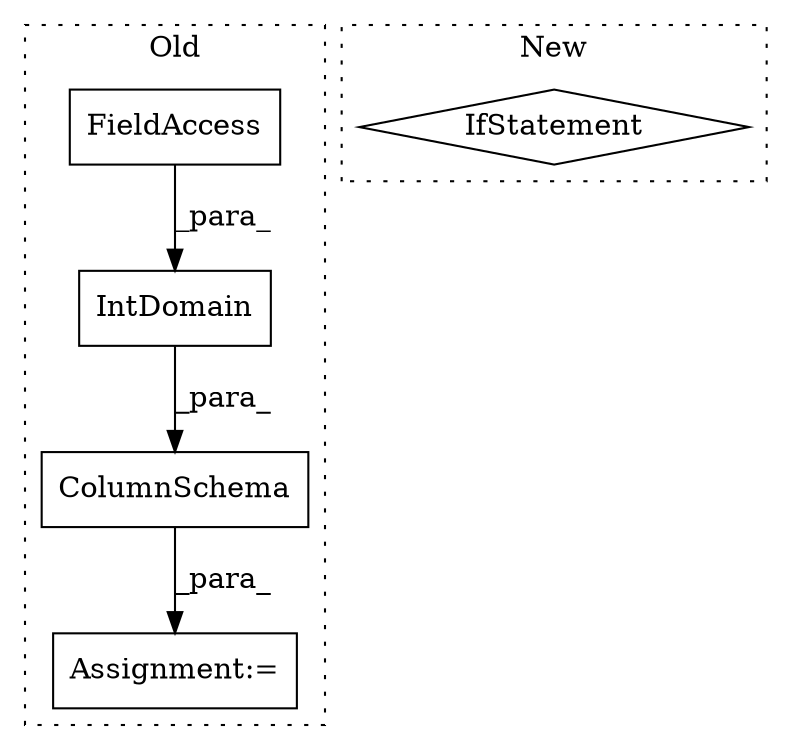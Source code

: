 digraph G {
subgraph cluster0 {
1 [label="ColumnSchema" a="32" s="717,854" l="13,1" shape="box"];
3 [label="IntDomain" a="32" s="745,776" l="10,1" shape="box"];
4 [label="FieldAccess" a="22" s="755" l="16" shape="box"];
5 [label="Assignment:=" a="7" s="510" l="1" shape="box"];
label = "Old";
style="dotted";
}
subgraph cluster1 {
2 [label="IfStatement" a="25" s="1843,1869" l="4,2" shape="diamond"];
label = "New";
style="dotted";
}
1 -> 5 [label="_para_"];
3 -> 1 [label="_para_"];
4 -> 3 [label="_para_"];
}